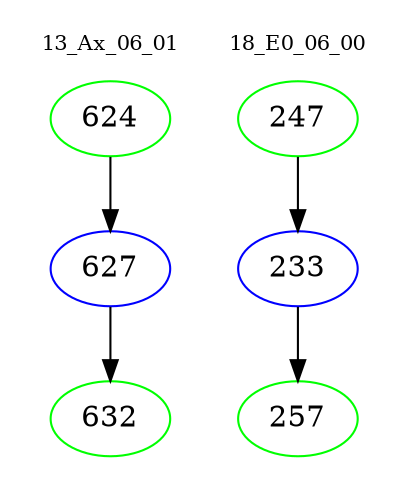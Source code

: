 digraph{
subgraph cluster_0 {
color = white
label = "13_Ax_06_01";
fontsize=10;
T0_624 [label="624", color="green"]
T0_624 -> T0_627 [color="black"]
T0_627 [label="627", color="blue"]
T0_627 -> T0_632 [color="black"]
T0_632 [label="632", color="green"]
}
subgraph cluster_1 {
color = white
label = "18_E0_06_00";
fontsize=10;
T1_247 [label="247", color="green"]
T1_247 -> T1_233 [color="black"]
T1_233 [label="233", color="blue"]
T1_233 -> T1_257 [color="black"]
T1_257 [label="257", color="green"]
}
}
